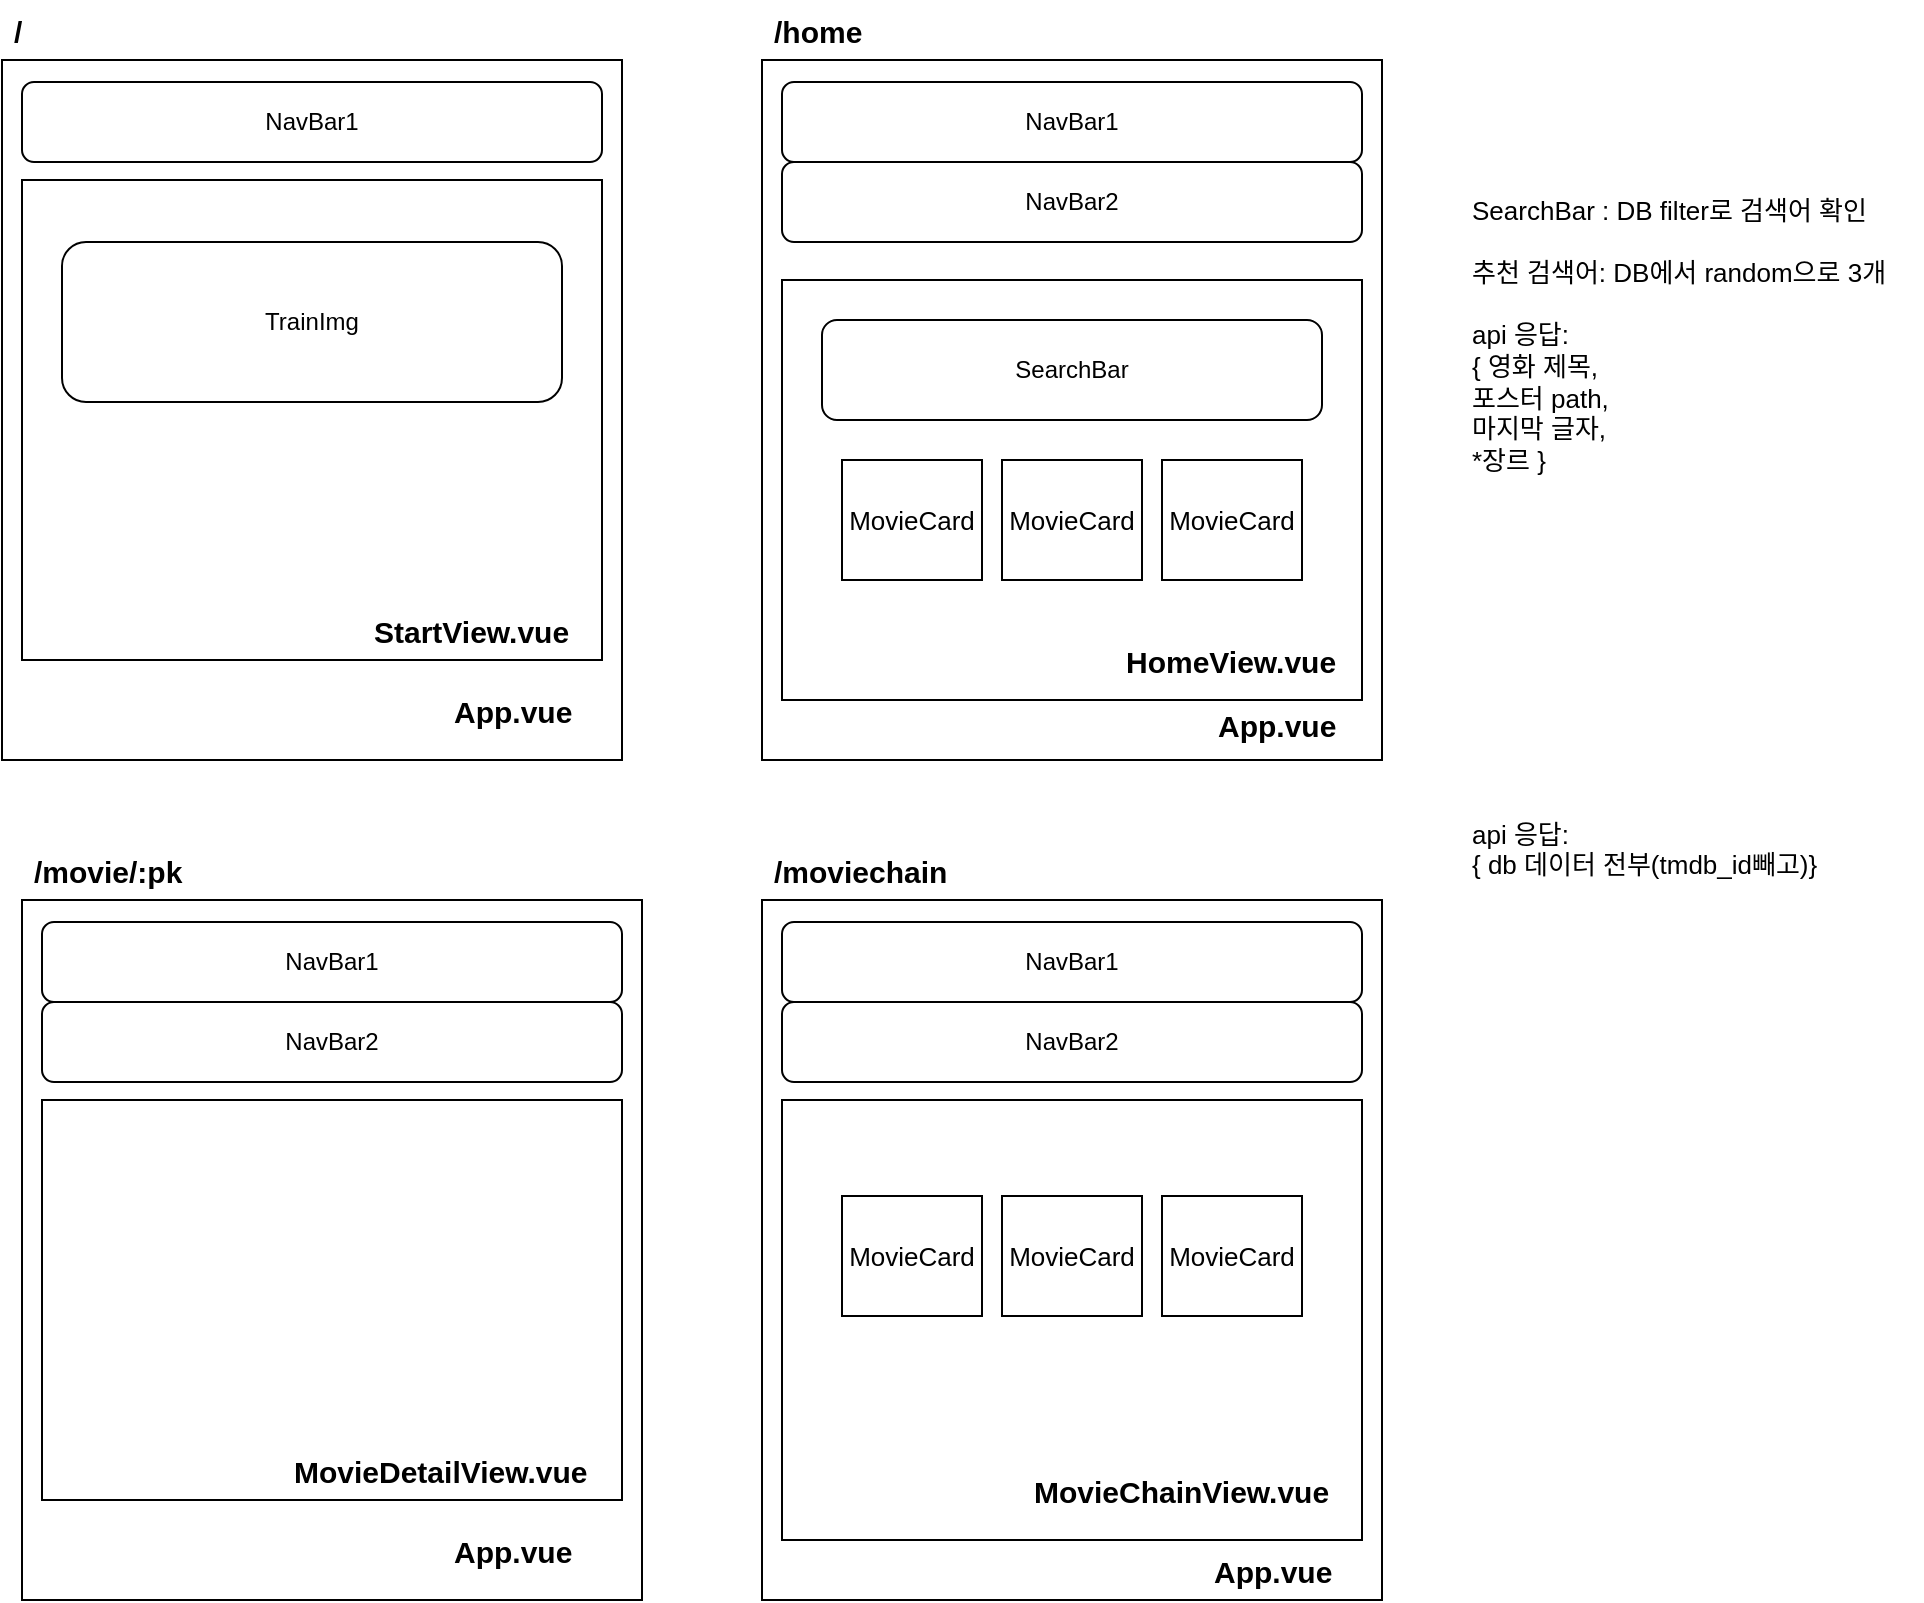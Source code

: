 <mxfile version="18.0.7" type="device"><diagram id="IF7pL8zdD8jCfsZ6wQe4" name="Movie"><mxGraphModel dx="1110" dy="643" grid="1" gridSize="10" guides="1" tooltips="1" connect="1" arrows="1" fold="1" page="1" pageScale="1" pageWidth="827" pageHeight="1169" math="0" shadow="0"><root><mxCell id="0"/><mxCell id="1" parent="0"/><mxCell id="UJreMefPIWOSbhv7p4ng-1" value="" style="rounded=0;whiteSpace=wrap;html=1;" vertex="1" parent="1"><mxGeometry x="50" y="100" width="310" height="350" as="geometry"/></mxCell><mxCell id="UJreMefPIWOSbhv7p4ng-16" value="" style="rounded=0;whiteSpace=wrap;html=1;fontSize=15;" vertex="1" parent="1"><mxGeometry x="60" y="160" width="290" height="240" as="geometry"/></mxCell><mxCell id="UJreMefPIWOSbhv7p4ng-2" value="NavBar1" style="rounded=1;whiteSpace=wrap;html=1;" vertex="1" parent="1"><mxGeometry x="60" y="111" width="290" height="40" as="geometry"/></mxCell><mxCell id="UJreMefPIWOSbhv7p4ng-4" value="/" style="text;strokeColor=none;fillColor=none;align=left;verticalAlign=middle;spacingLeft=4;spacingRight=4;overflow=hidden;points=[[0,0.5],[1,0.5]];portConstraint=eastwest;rotatable=0;fontStyle=1;fontSize=15;" vertex="1" parent="1"><mxGeometry x="50" y="70" width="110" height="30" as="geometry"/></mxCell><mxCell id="UJreMefPIWOSbhv7p4ng-6" value="TrainImg" style="rounded=1;whiteSpace=wrap;html=1;" vertex="1" parent="1"><mxGeometry x="80" y="191" width="250" height="80" as="geometry"/></mxCell><mxCell id="UJreMefPIWOSbhv7p4ng-14" value="StartView.vue" style="text;strokeColor=none;fillColor=none;align=left;verticalAlign=middle;spacingLeft=4;spacingRight=4;overflow=hidden;points=[[0,0.5],[1,0.5]];portConstraint=eastwest;rotatable=0;fontStyle=1;fontSize=15;" vertex="1" parent="1"><mxGeometry x="230" y="370" width="110" height="30" as="geometry"/></mxCell><mxCell id="UJreMefPIWOSbhv7p4ng-15" value="App.vue" style="text;strokeColor=none;fillColor=none;align=left;verticalAlign=middle;spacingLeft=4;spacingRight=4;overflow=hidden;points=[[0,0.5],[1,0.5]];portConstraint=eastwest;rotatable=0;fontStyle=1;fontSize=15;" vertex="1" parent="1"><mxGeometry x="270" y="410" width="110" height="30" as="geometry"/></mxCell><mxCell id="UJreMefPIWOSbhv7p4ng-17" value="" style="rounded=0;whiteSpace=wrap;html=1;" vertex="1" parent="1"><mxGeometry x="430" y="100" width="310" height="350" as="geometry"/></mxCell><mxCell id="UJreMefPIWOSbhv7p4ng-18" value="" style="rounded=0;whiteSpace=wrap;html=1;fontSize=15;" vertex="1" parent="1"><mxGeometry x="440" y="210" width="290" height="210" as="geometry"/></mxCell><mxCell id="UJreMefPIWOSbhv7p4ng-19" value="NavBar1" style="rounded=1;whiteSpace=wrap;html=1;" vertex="1" parent="1"><mxGeometry x="440" y="111" width="290" height="40" as="geometry"/></mxCell><mxCell id="UJreMefPIWOSbhv7p4ng-20" value="/home" style="text;strokeColor=none;fillColor=none;align=left;verticalAlign=middle;spacingLeft=4;spacingRight=4;overflow=hidden;points=[[0,0.5],[1,0.5]];portConstraint=eastwest;rotatable=0;fontStyle=1;fontSize=15;" vertex="1" parent="1"><mxGeometry x="430" y="70" width="110" height="30" as="geometry"/></mxCell><mxCell id="UJreMefPIWOSbhv7p4ng-21" value="SearchBar" style="rounded=1;whiteSpace=wrap;html=1;" vertex="1" parent="1"><mxGeometry x="460" y="230" width="250" height="50" as="geometry"/></mxCell><mxCell id="UJreMefPIWOSbhv7p4ng-22" value="HomeView.vue" style="text;strokeColor=none;fillColor=none;align=left;verticalAlign=middle;spacingLeft=4;spacingRight=4;overflow=hidden;points=[[0,0.5],[1,0.5]];portConstraint=eastwest;rotatable=0;fontStyle=1;fontSize=15;" vertex="1" parent="1"><mxGeometry x="606" y="385" width="120" height="30" as="geometry"/></mxCell><mxCell id="UJreMefPIWOSbhv7p4ng-23" value="App.vue" style="text;strokeColor=none;fillColor=none;align=left;verticalAlign=middle;spacingLeft=4;spacingRight=4;overflow=hidden;points=[[0,0.5],[1,0.5]];portConstraint=eastwest;rotatable=0;fontStyle=1;fontSize=15;" vertex="1" parent="1"><mxGeometry x="652" y="417" width="78" height="30" as="geometry"/></mxCell><mxCell id="UJreMefPIWOSbhv7p4ng-24" value="NavBar2" style="rounded=1;whiteSpace=wrap;html=1;" vertex="1" parent="1"><mxGeometry x="440" y="151" width="290" height="40" as="geometry"/></mxCell><mxCell id="UJreMefPIWOSbhv7p4ng-26" value="MovieCard" style="rounded=0;whiteSpace=wrap;html=1;fontSize=13;" vertex="1" parent="1"><mxGeometry x="470" y="300" width="70" height="60" as="geometry"/></mxCell><mxCell id="UJreMefPIWOSbhv7p4ng-27" value="MovieCard" style="rounded=0;whiteSpace=wrap;html=1;fontSize=13;" vertex="1" parent="1"><mxGeometry x="550" y="300" width="70" height="60" as="geometry"/></mxCell><mxCell id="UJreMefPIWOSbhv7p4ng-28" value="MovieCard" style="rounded=0;whiteSpace=wrap;html=1;fontSize=13;" vertex="1" parent="1"><mxGeometry x="630" y="300" width="70" height="60" as="geometry"/></mxCell><mxCell id="UJreMefPIWOSbhv7p4ng-37" value="" style="rounded=0;whiteSpace=wrap;html=1;" vertex="1" parent="1"><mxGeometry x="430" y="520" width="310" height="350" as="geometry"/></mxCell><mxCell id="UJreMefPIWOSbhv7p4ng-38" value="" style="rounded=0;whiteSpace=wrap;html=1;fontSize=15;" vertex="1" parent="1"><mxGeometry x="440" y="620" width="290" height="220" as="geometry"/></mxCell><mxCell id="UJreMefPIWOSbhv7p4ng-39" value="NavBar1" style="rounded=1;whiteSpace=wrap;html=1;" vertex="1" parent="1"><mxGeometry x="440" y="531" width="290" height="40" as="geometry"/></mxCell><mxCell id="UJreMefPIWOSbhv7p4ng-40" value="/moviechain" style="text;strokeColor=none;fillColor=none;align=left;verticalAlign=middle;spacingLeft=4;spacingRight=4;overflow=hidden;points=[[0,0.5],[1,0.5]];portConstraint=eastwest;rotatable=0;fontStyle=1;fontSize=15;" vertex="1" parent="1"><mxGeometry x="430" y="490" width="110" height="30" as="geometry"/></mxCell><mxCell id="UJreMefPIWOSbhv7p4ng-42" value="MovieChainView.vue" style="text;strokeColor=none;fillColor=none;align=left;verticalAlign=middle;spacingLeft=4;spacingRight=4;overflow=hidden;points=[[0,0.5],[1,0.5]];portConstraint=eastwest;rotatable=0;fontStyle=1;fontSize=15;" vertex="1" parent="1"><mxGeometry x="560" y="800" width="160" height="30" as="geometry"/></mxCell><mxCell id="UJreMefPIWOSbhv7p4ng-43" value="App.vue" style="text;strokeColor=none;fillColor=none;align=left;verticalAlign=middle;spacingLeft=4;spacingRight=4;overflow=hidden;points=[[0,0.5],[1,0.5]];portConstraint=eastwest;rotatable=0;fontStyle=1;fontSize=15;" vertex="1" parent="1"><mxGeometry x="650" y="840" width="110" height="30" as="geometry"/></mxCell><mxCell id="UJreMefPIWOSbhv7p4ng-44" value="NavBar2" style="rounded=1;whiteSpace=wrap;html=1;" vertex="1" parent="1"><mxGeometry x="440" y="571" width="290" height="40" as="geometry"/></mxCell><mxCell id="UJreMefPIWOSbhv7p4ng-46" value="MovieCard" style="rounded=0;whiteSpace=wrap;html=1;fontSize=13;" vertex="1" parent="1"><mxGeometry x="470" y="668" width="70" height="60" as="geometry"/></mxCell><mxCell id="UJreMefPIWOSbhv7p4ng-47" value="MovieCard" style="rounded=0;whiteSpace=wrap;html=1;fontSize=13;" vertex="1" parent="1"><mxGeometry x="550" y="668" width="70" height="60" as="geometry"/></mxCell><mxCell id="UJreMefPIWOSbhv7p4ng-48" value="MovieCard" style="rounded=0;whiteSpace=wrap;html=1;fontSize=13;" vertex="1" parent="1"><mxGeometry x="630" y="668" width="70" height="60" as="geometry"/></mxCell><mxCell id="kG2G6P4Tlux1Xx8_hjBD-1" value="" style="rounded=0;whiteSpace=wrap;html=1;" vertex="1" parent="1"><mxGeometry x="60" y="520" width="310" height="350" as="geometry"/></mxCell><mxCell id="kG2G6P4Tlux1Xx8_hjBD-2" value="" style="rounded=0;whiteSpace=wrap;html=1;fontSize=15;" vertex="1" parent="1"><mxGeometry x="70" y="620" width="290" height="200" as="geometry"/></mxCell><mxCell id="kG2G6P4Tlux1Xx8_hjBD-3" value="NavBar1" style="rounded=1;whiteSpace=wrap;html=1;" vertex="1" parent="1"><mxGeometry x="70" y="531" width="290" height="40" as="geometry"/></mxCell><mxCell id="kG2G6P4Tlux1Xx8_hjBD-4" value="/movie/:pk" style="text;strokeColor=none;fillColor=none;align=left;verticalAlign=middle;spacingLeft=4;spacingRight=4;overflow=hidden;points=[[0,0.5],[1,0.5]];portConstraint=eastwest;rotatable=0;fontStyle=1;fontSize=15;" vertex="1" parent="1"><mxGeometry x="60" y="490" width="180" height="30" as="geometry"/></mxCell><mxCell id="kG2G6P4Tlux1Xx8_hjBD-5" value="MovieDetailView.vue" style="text;strokeColor=none;fillColor=none;align=left;verticalAlign=middle;spacingLeft=4;spacingRight=4;overflow=hidden;points=[[0,0.5],[1,0.5]];portConstraint=eastwest;rotatable=0;fontStyle=1;fontSize=15;" vertex="1" parent="1"><mxGeometry x="190" y="790" width="160" height="30" as="geometry"/></mxCell><mxCell id="kG2G6P4Tlux1Xx8_hjBD-6" value="App.vue" style="text;strokeColor=none;fillColor=none;align=left;verticalAlign=middle;spacingLeft=4;spacingRight=4;overflow=hidden;points=[[0,0.5],[1,0.5]];portConstraint=eastwest;rotatable=0;fontStyle=1;fontSize=15;" vertex="1" parent="1"><mxGeometry x="270" y="830" width="110" height="30" as="geometry"/></mxCell><mxCell id="kG2G6P4Tlux1Xx8_hjBD-7" value="NavBar2" style="rounded=1;whiteSpace=wrap;html=1;" vertex="1" parent="1"><mxGeometry x="70" y="571" width="290" height="40" as="geometry"/></mxCell><mxCell id="kG2G6P4Tlux1Xx8_hjBD-12" value="&lt;br&gt;&lt;br&gt;&lt;br&gt;&lt;br&gt;&lt;br&gt;SearchBar : DB filter로 검색어 확인&lt;br&gt;&lt;br&gt;추천 검색어: DB에서 random으로 3개&lt;br&gt;&lt;br&gt;api 응답:&lt;br&gt;{ 영화 제목, &lt;br&gt;포스터 path, &lt;br&gt;마지막 글자, &lt;br&gt;*장르 }&lt;br&gt;&lt;br&gt;&lt;br&gt;&lt;br&gt;&lt;br&gt;&lt;br&gt;&lt;br&gt;&lt;br&gt;&lt;br&gt;&lt;br&gt;&lt;br&gt;&lt;br&gt;api 응답:&lt;br&gt;{ db 데이터 전부(tmdb_id빼고)}" style="text;html=1;spacing=5;spacingTop=-20;whiteSpace=wrap;overflow=hidden;rounded=0;fontSize=13;fillColor=default;" vertex="1" parent="1"><mxGeometry x="780" y="100" width="230" height="760" as="geometry"/></mxCell></root></mxGraphModel></diagram></mxfile>